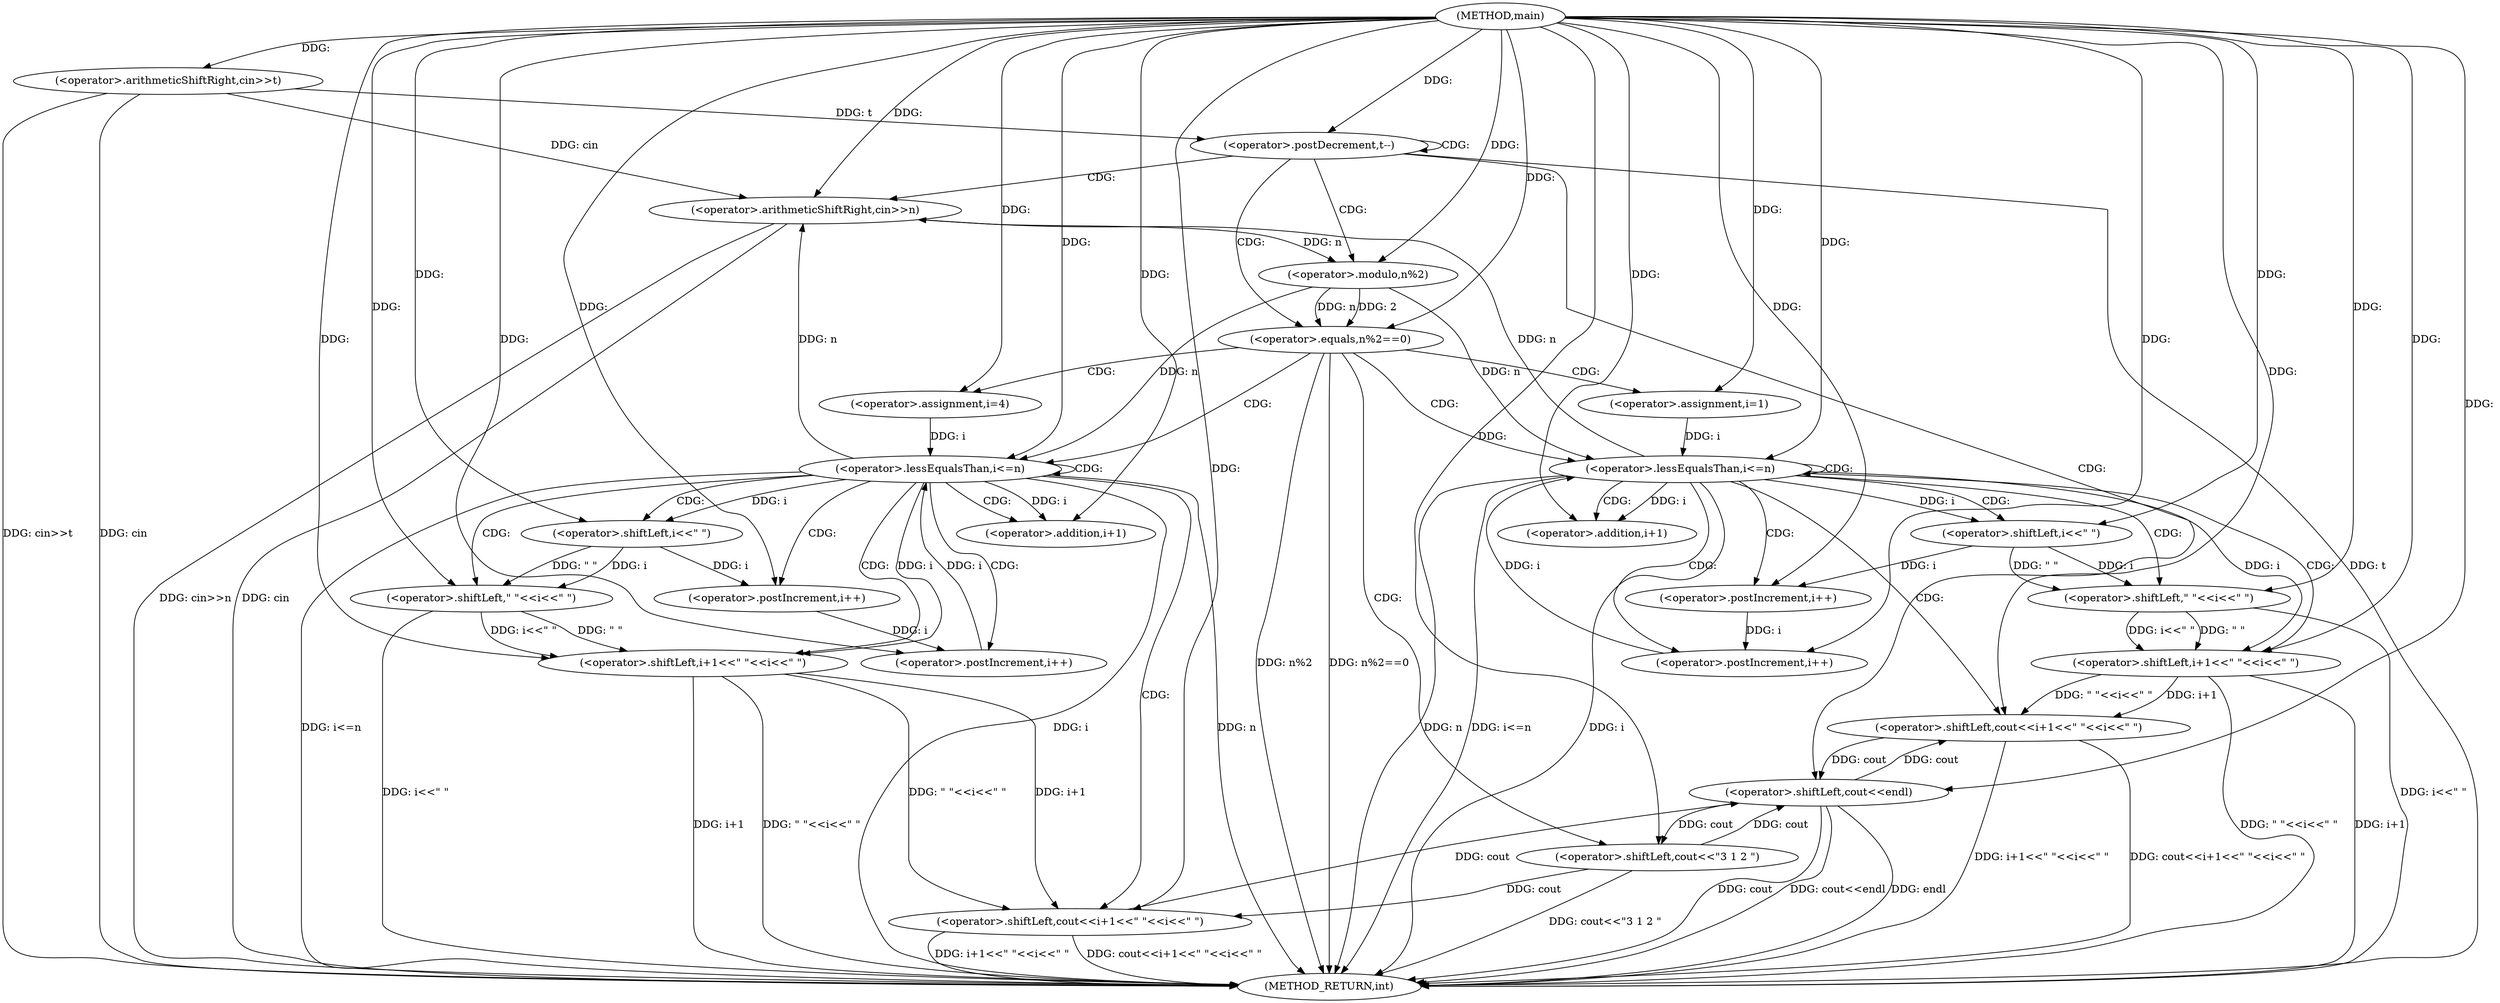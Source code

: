 digraph "main" {  
"1000101" [label = "(METHOD,main)" ]
"1000180" [label = "(METHOD_RETURN,int)" ]
"1000104" [label = "(<operator>.arithmeticShiftRight,cin>>t)" ]
"1000108" [label = "(<operator>.postDecrement,t--)" ]
"1000112" [label = "(<operator>.arithmeticShiftRight,cin>>n)" ]
"1000177" [label = "(<operator>.shiftLeft,cout<<endl)" ]
"1000116" [label = "(<operator>.equals,n%2==0)" ]
"1000117" [label = "(<operator>.modulo,n%2)" ]
"1000124" [label = "(<operator>.assignment,i=1)" ]
"1000127" [label = "(<operator>.lessEqualsThan,i<=n)" ]
"1000149" [label = "(<operator>.shiftLeft,cout<<\"3 1 2 \")" ]
"1000131" [label = "(<operator>.postIncrement,i++)" ]
"1000133" [label = "(<operator>.postIncrement,i++)" ]
"1000136" [label = "(<operator>.shiftLeft,cout<<i+1<<\" \"<<i<<\" \")" ]
"1000154" [label = "(<operator>.assignment,i=4)" ]
"1000157" [label = "(<operator>.lessEqualsThan,i<=n)" ]
"1000161" [label = "(<operator>.postIncrement,i++)" ]
"1000163" [label = "(<operator>.postIncrement,i++)" ]
"1000166" [label = "(<operator>.shiftLeft,cout<<i+1<<\" \"<<i<<\" \")" ]
"1000138" [label = "(<operator>.shiftLeft,i+1<<\" \"<<i<<\" \")" ]
"1000139" [label = "(<operator>.addition,i+1)" ]
"1000142" [label = "(<operator>.shiftLeft,\" \"<<i<<\" \")" ]
"1000168" [label = "(<operator>.shiftLeft,i+1<<\" \"<<i<<\" \")" ]
"1000144" [label = "(<operator>.shiftLeft,i<<\" \")" ]
"1000169" [label = "(<operator>.addition,i+1)" ]
"1000172" [label = "(<operator>.shiftLeft,\" \"<<i<<\" \")" ]
"1000174" [label = "(<operator>.shiftLeft,i<<\" \")" ]
  "1000104" -> "1000180"  [ label = "DDG: cin"] 
  "1000104" -> "1000180"  [ label = "DDG: cin>>t"] 
  "1000108" -> "1000180"  [ label = "DDG: t"] 
  "1000112" -> "1000180"  [ label = "DDG: cin"] 
  "1000112" -> "1000180"  [ label = "DDG: cin>>n"] 
  "1000116" -> "1000180"  [ label = "DDG: n%2"] 
  "1000116" -> "1000180"  [ label = "DDG: n%2==0"] 
  "1000149" -> "1000180"  [ label = "DDG: cout<<\"3 1 2 \""] 
  "1000157" -> "1000180"  [ label = "DDG: i"] 
  "1000157" -> "1000180"  [ label = "DDG: n"] 
  "1000157" -> "1000180"  [ label = "DDG: i<=n"] 
  "1000168" -> "1000180"  [ label = "DDG: i+1"] 
  "1000172" -> "1000180"  [ label = "DDG: i<<\" \""] 
  "1000168" -> "1000180"  [ label = "DDG: \" \"<<i<<\" \""] 
  "1000166" -> "1000180"  [ label = "DDG: i+1<<\" \"<<i<<\" \""] 
  "1000166" -> "1000180"  [ label = "DDG: cout<<i+1<<\" \"<<i<<\" \""] 
  "1000127" -> "1000180"  [ label = "DDG: i"] 
  "1000127" -> "1000180"  [ label = "DDG: n"] 
  "1000127" -> "1000180"  [ label = "DDG: i<=n"] 
  "1000177" -> "1000180"  [ label = "DDG: cout"] 
  "1000177" -> "1000180"  [ label = "DDG: cout<<endl"] 
  "1000138" -> "1000180"  [ label = "DDG: i+1"] 
  "1000142" -> "1000180"  [ label = "DDG: i<<\" \""] 
  "1000138" -> "1000180"  [ label = "DDG: \" \"<<i<<\" \""] 
  "1000136" -> "1000180"  [ label = "DDG: i+1<<\" \"<<i<<\" \""] 
  "1000136" -> "1000180"  [ label = "DDG: cout<<i+1<<\" \"<<i<<\" \""] 
  "1000177" -> "1000180"  [ label = "DDG: endl"] 
  "1000101" -> "1000104"  [ label = "DDG: "] 
  "1000104" -> "1000108"  [ label = "DDG: t"] 
  "1000101" -> "1000108"  [ label = "DDG: "] 
  "1000104" -> "1000112"  [ label = "DDG: cin"] 
  "1000101" -> "1000112"  [ label = "DDG: "] 
  "1000157" -> "1000112"  [ label = "DDG: n"] 
  "1000127" -> "1000112"  [ label = "DDG: n"] 
  "1000149" -> "1000177"  [ label = "DDG: cout"] 
  "1000166" -> "1000177"  [ label = "DDG: cout"] 
  "1000136" -> "1000177"  [ label = "DDG: cout"] 
  "1000101" -> "1000177"  [ label = "DDG: "] 
  "1000117" -> "1000116"  [ label = "DDG: n"] 
  "1000117" -> "1000116"  [ label = "DDG: 2"] 
  "1000101" -> "1000116"  [ label = "DDG: "] 
  "1000112" -> "1000117"  [ label = "DDG: n"] 
  "1000101" -> "1000117"  [ label = "DDG: "] 
  "1000101" -> "1000124"  [ label = "DDG: "] 
  "1000124" -> "1000127"  [ label = "DDG: i"] 
  "1000133" -> "1000127"  [ label = "DDG: i"] 
  "1000101" -> "1000127"  [ label = "DDG: "] 
  "1000117" -> "1000127"  [ label = "DDG: n"] 
  "1000177" -> "1000149"  [ label = "DDG: cout"] 
  "1000101" -> "1000149"  [ label = "DDG: "] 
  "1000101" -> "1000154"  [ label = "DDG: "] 
  "1000144" -> "1000131"  [ label = "DDG: i"] 
  "1000101" -> "1000131"  [ label = "DDG: "] 
  "1000131" -> "1000133"  [ label = "DDG: i"] 
  "1000101" -> "1000133"  [ label = "DDG: "] 
  "1000177" -> "1000136"  [ label = "DDG: cout"] 
  "1000101" -> "1000136"  [ label = "DDG: "] 
  "1000138" -> "1000136"  [ label = "DDG: \" \"<<i<<\" \""] 
  "1000138" -> "1000136"  [ label = "DDG: i+1"] 
  "1000154" -> "1000157"  [ label = "DDG: i"] 
  "1000163" -> "1000157"  [ label = "DDG: i"] 
  "1000101" -> "1000157"  [ label = "DDG: "] 
  "1000117" -> "1000157"  [ label = "DDG: n"] 
  "1000101" -> "1000138"  [ label = "DDG: "] 
  "1000127" -> "1000138"  [ label = "DDG: i"] 
  "1000142" -> "1000138"  [ label = "DDG: \" \""] 
  "1000142" -> "1000138"  [ label = "DDG: i<<\" \""] 
  "1000174" -> "1000161"  [ label = "DDG: i"] 
  "1000101" -> "1000161"  [ label = "DDG: "] 
  "1000161" -> "1000163"  [ label = "DDG: i"] 
  "1000101" -> "1000163"  [ label = "DDG: "] 
  "1000149" -> "1000166"  [ label = "DDG: cout"] 
  "1000101" -> "1000166"  [ label = "DDG: "] 
  "1000168" -> "1000166"  [ label = "DDG: \" \"<<i<<\" \""] 
  "1000168" -> "1000166"  [ label = "DDG: i+1"] 
  "1000127" -> "1000139"  [ label = "DDG: i"] 
  "1000101" -> "1000139"  [ label = "DDG: "] 
  "1000101" -> "1000142"  [ label = "DDG: "] 
  "1000144" -> "1000142"  [ label = "DDG: \" \""] 
  "1000144" -> "1000142"  [ label = "DDG: i"] 
  "1000157" -> "1000168"  [ label = "DDG: i"] 
  "1000101" -> "1000168"  [ label = "DDG: "] 
  "1000172" -> "1000168"  [ label = "DDG: i<<\" \""] 
  "1000172" -> "1000168"  [ label = "DDG: \" \""] 
  "1000101" -> "1000144"  [ label = "DDG: "] 
  "1000127" -> "1000144"  [ label = "DDG: i"] 
  "1000157" -> "1000169"  [ label = "DDG: i"] 
  "1000101" -> "1000169"  [ label = "DDG: "] 
  "1000101" -> "1000172"  [ label = "DDG: "] 
  "1000174" -> "1000172"  [ label = "DDG: \" \""] 
  "1000174" -> "1000172"  [ label = "DDG: i"] 
  "1000101" -> "1000174"  [ label = "DDG: "] 
  "1000157" -> "1000174"  [ label = "DDG: i"] 
  "1000108" -> "1000117"  [ label = "CDG: "] 
  "1000108" -> "1000112"  [ label = "CDG: "] 
  "1000108" -> "1000116"  [ label = "CDG: "] 
  "1000108" -> "1000108"  [ label = "CDG: "] 
  "1000108" -> "1000177"  [ label = "CDG: "] 
  "1000116" -> "1000127"  [ label = "CDG: "] 
  "1000116" -> "1000157"  [ label = "CDG: "] 
  "1000116" -> "1000149"  [ label = "CDG: "] 
  "1000116" -> "1000124"  [ label = "CDG: "] 
  "1000116" -> "1000154"  [ label = "CDG: "] 
  "1000127" -> "1000127"  [ label = "CDG: "] 
  "1000127" -> "1000142"  [ label = "CDG: "] 
  "1000127" -> "1000139"  [ label = "CDG: "] 
  "1000127" -> "1000133"  [ label = "CDG: "] 
  "1000127" -> "1000136"  [ label = "CDG: "] 
  "1000127" -> "1000144"  [ label = "CDG: "] 
  "1000127" -> "1000131"  [ label = "CDG: "] 
  "1000127" -> "1000138"  [ label = "CDG: "] 
  "1000157" -> "1000174"  [ label = "CDG: "] 
  "1000157" -> "1000161"  [ label = "CDG: "] 
  "1000157" -> "1000166"  [ label = "CDG: "] 
  "1000157" -> "1000157"  [ label = "CDG: "] 
  "1000157" -> "1000172"  [ label = "CDG: "] 
  "1000157" -> "1000169"  [ label = "CDG: "] 
  "1000157" -> "1000163"  [ label = "CDG: "] 
  "1000157" -> "1000168"  [ label = "CDG: "] 
}
